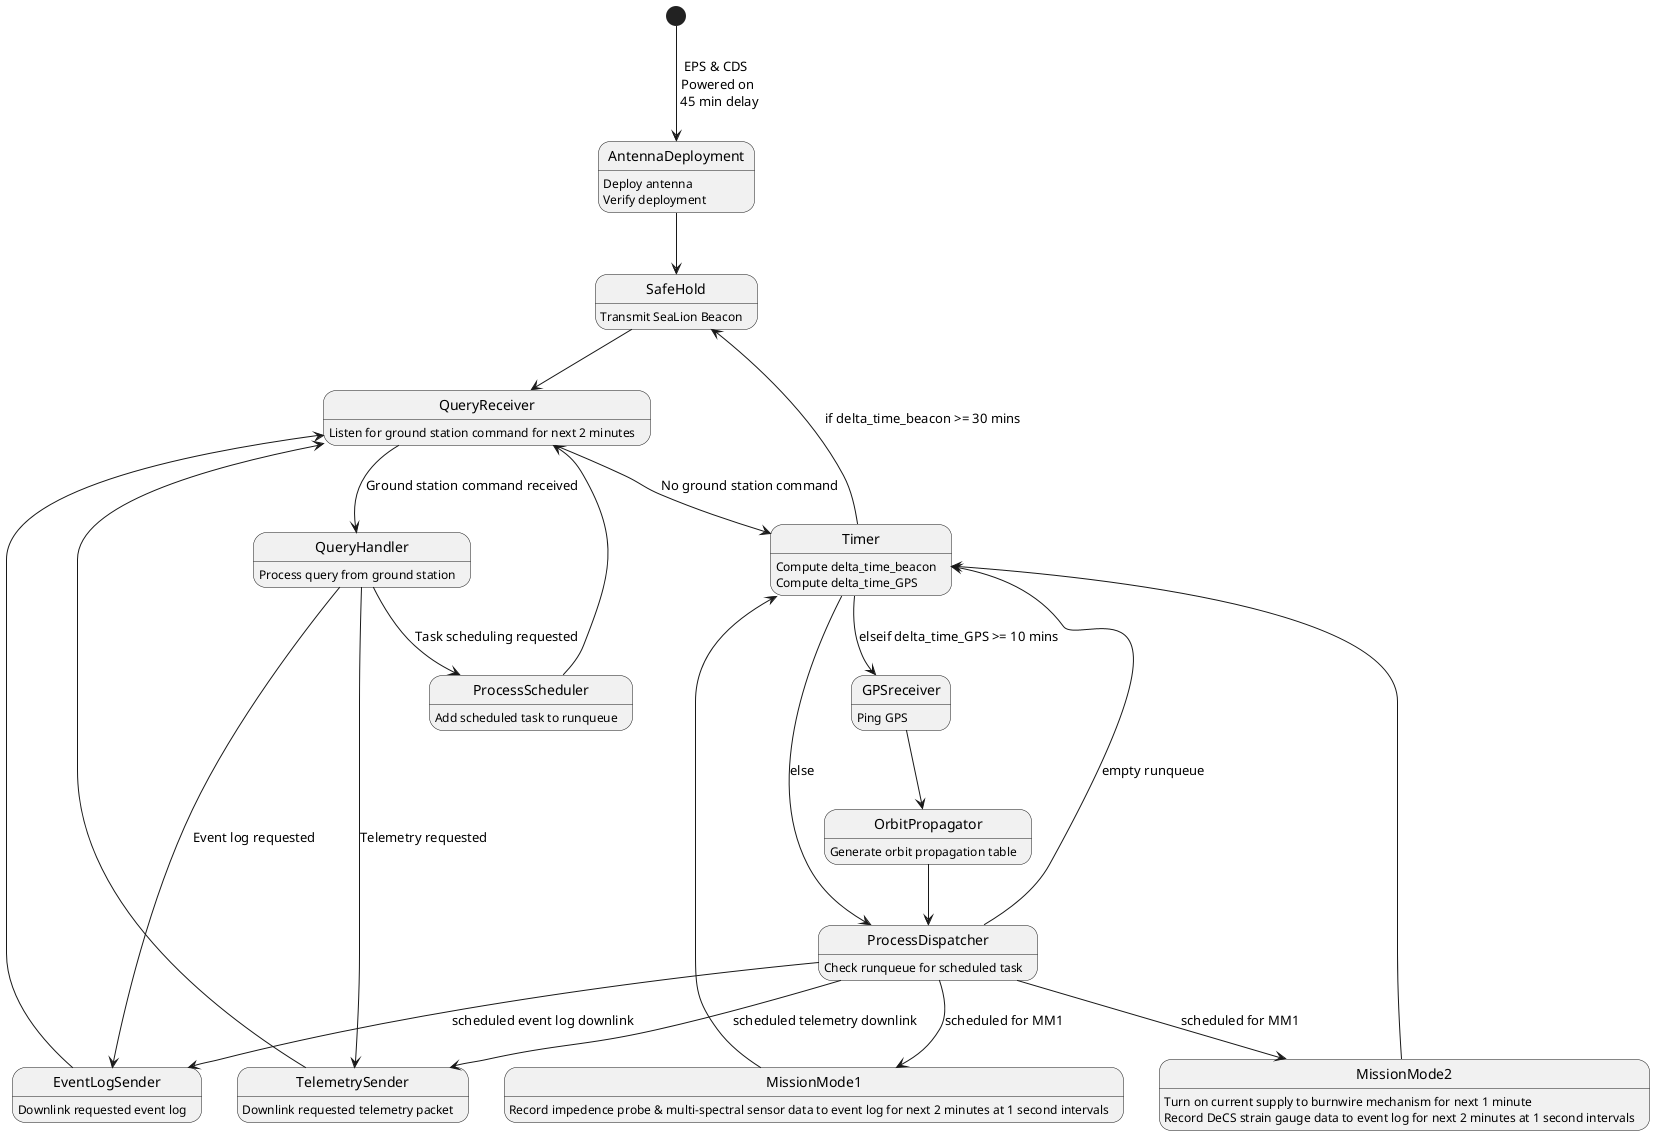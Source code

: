 @startuml

state AntennaDeployment
      AntennaDeployment : Deploy antenna
      AntennaDeployment : Verify deployment
state SafeHold
      SafeHold : Transmit SeaLion Beacon
state QueryReceiver
      QueryReceiver : Listen for ground station command for next 2 minutes
state TelemetrySender
      TelemetrySender : Downlink requested telemetry packet
state EventLogSender
      EventLogSender : Downlink requested event log
state Timer
      Timer : Compute delta_time_beacon
      Timer : Compute delta_time_GPS
state MissionMode1
      MissionMode1 : Record impedence probe & multi-spectral sensor data to event log for next 2 minutes at 1 second intervals
state MissionMode2
      MissionMode2 : Turn on current supply to burnwire mechanism for next 1 minute
      MissionMode2 : Record DeCS strain gauge data to event log for next 2 minutes at 1 second intervals
state ProcessDispatcher
      ProcessDispatcher : Check runqueue for scheduled task
state OrbitPropagator
      OrbitPropagator : Generate orbit propagation table
state GPSreceiver
      GPSreceiver : Ping GPS
state QueryHandler
      QueryHandler : Process query from ground station
state ProcessScheduler
      ProcessScheduler : Add scheduled task to runqueue

[*] --> AntennaDeployment : EPS & CDS \n Powered on \n 45 min delay
AntennaDeployment --> SafeHold
SafeHold --> QueryReceiver
QueryReceiver --> QueryHandler : Ground station command received
QueryReceiver --> Timer : No ground station command
QueryHandler --> TelemetrySender : Telemetry requested
QueryHandler --> EventLogSender : Event log requested
QueryHandler --> ProcessScheduler : Task scheduling requested
TelemetrySender --> QueryReceiver
EventLogSender --> QueryReceiver
ProcessScheduler --> QueryReceiver
MissionMode1 --> Timer
MissionMode2 --> Timer
GPSreceiver --> OrbitPropagator
OrbitPropagator --> ProcessDispatcher
Timer --> SafeHold : if delta_time_beacon >= 30 mins
Timer --> GPSreceiver : elseif delta_time_GPS >= 10 mins
Timer --> ProcessDispatcher : else
ProcessDispatcher --> MissionMode1 : scheduled for MM1
ProcessDispatcher --> MissionMode2 : scheduled for MM1
ProcessDispatcher --> Timer : empty runqueue
ProcessDispatcher --> EventLogSender : scheduled event log downlink
ProcessDispatcher --> TelemetrySender : scheduled telemetry downlink
@enduml
